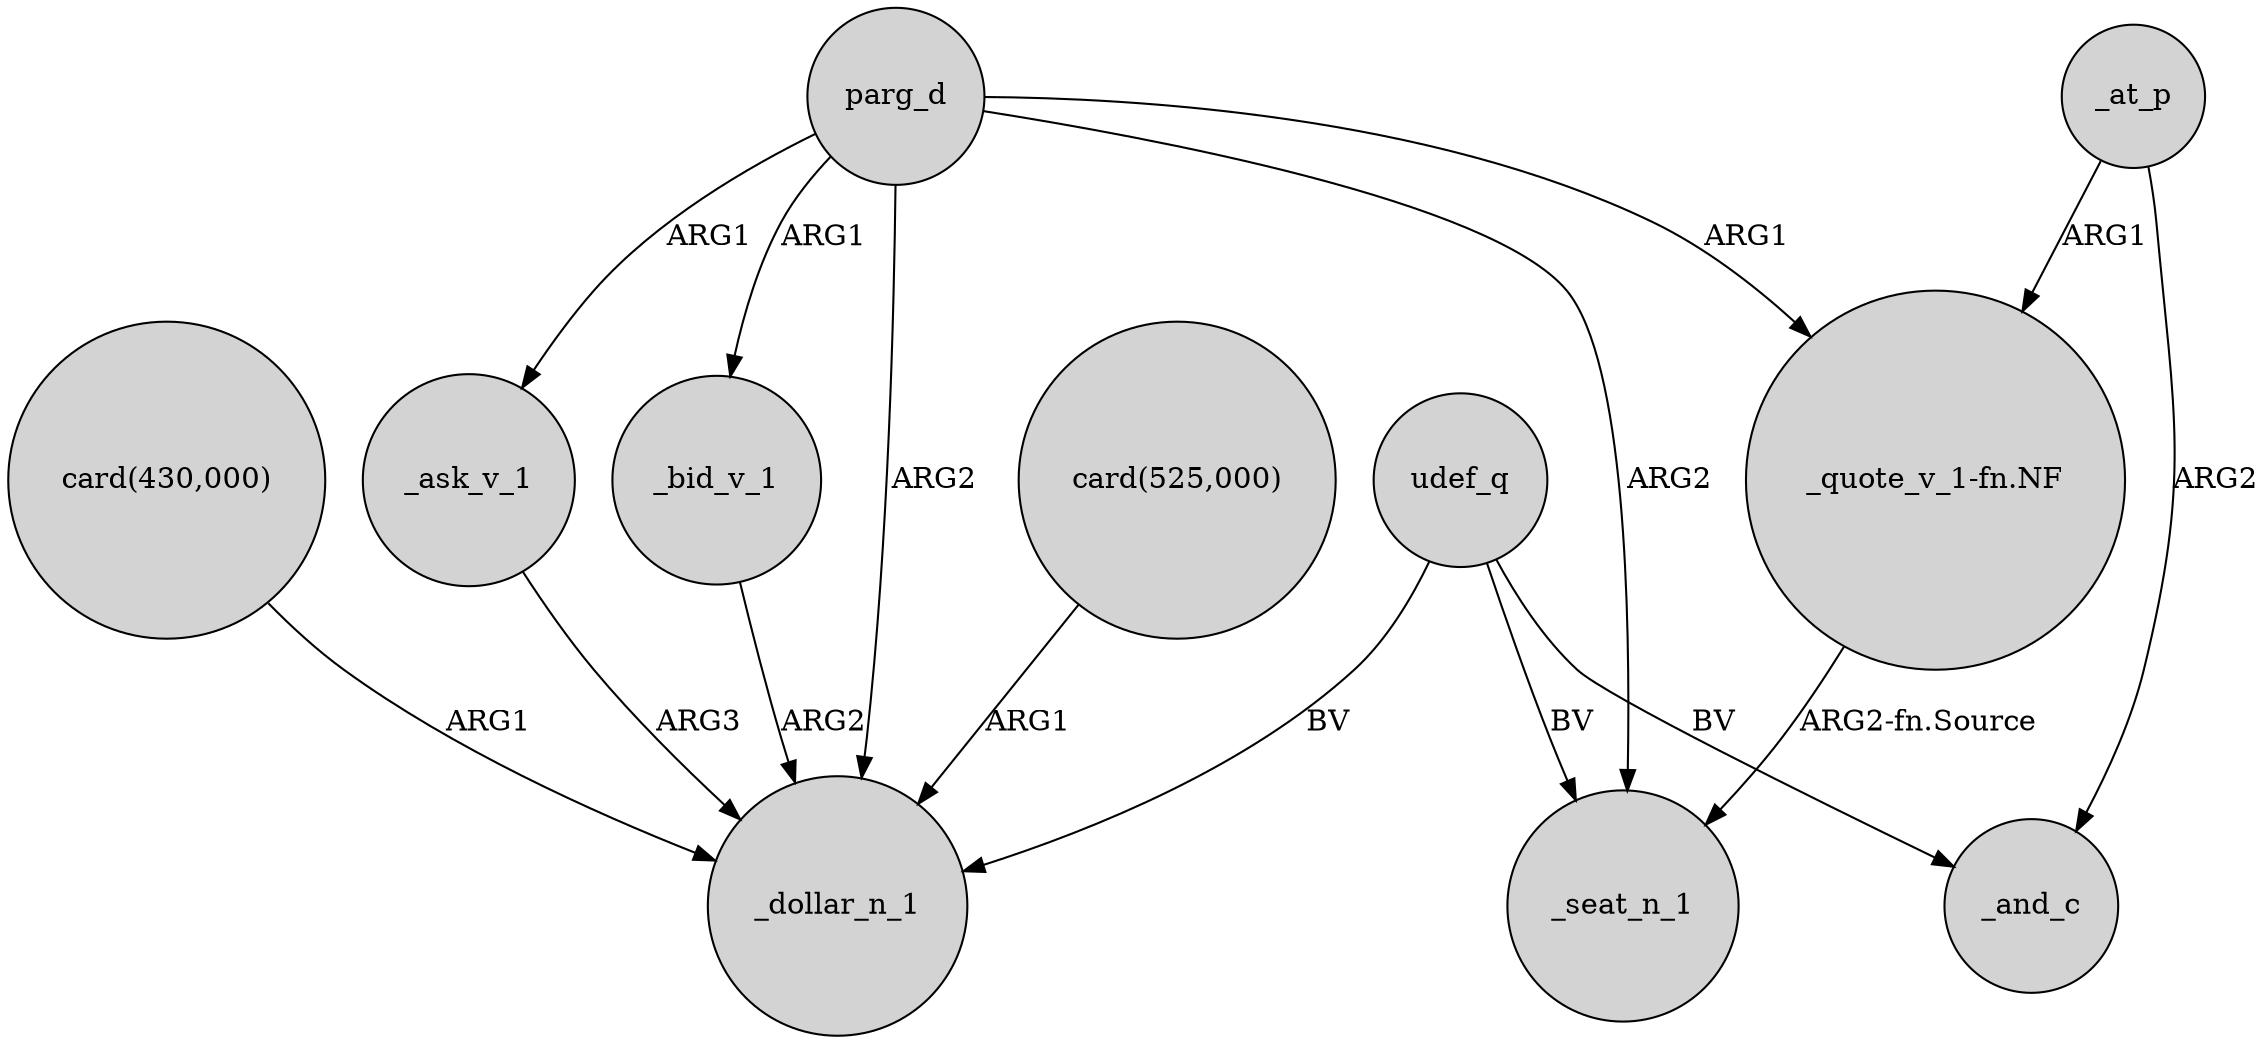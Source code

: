 digraph {
	node [shape=circle style=filled]
	_bid_v_1 -> _dollar_n_1 [label=ARG2]
	"card(430,000)" -> _dollar_n_1 [label=ARG1]
	parg_d -> _dollar_n_1 [label=ARG2]
	parg_d -> _ask_v_1 [label=ARG1]
	udef_q -> _seat_n_1 [label=BV]
	"card(525,000)" -> _dollar_n_1 [label=ARG1]
	_at_p -> "_quote_v_1-fn.NF" [label=ARG1]
	parg_d -> _seat_n_1 [label=ARG2]
	"_quote_v_1-fn.NF" -> _seat_n_1 [label="ARG2-fn.Source"]
	parg_d -> _bid_v_1 [label=ARG1]
	udef_q -> _and_c [label=BV]
	_ask_v_1 -> _dollar_n_1 [label=ARG3]
	_at_p -> _and_c [label=ARG2]
	parg_d -> "_quote_v_1-fn.NF" [label=ARG1]
	udef_q -> _dollar_n_1 [label=BV]
}
